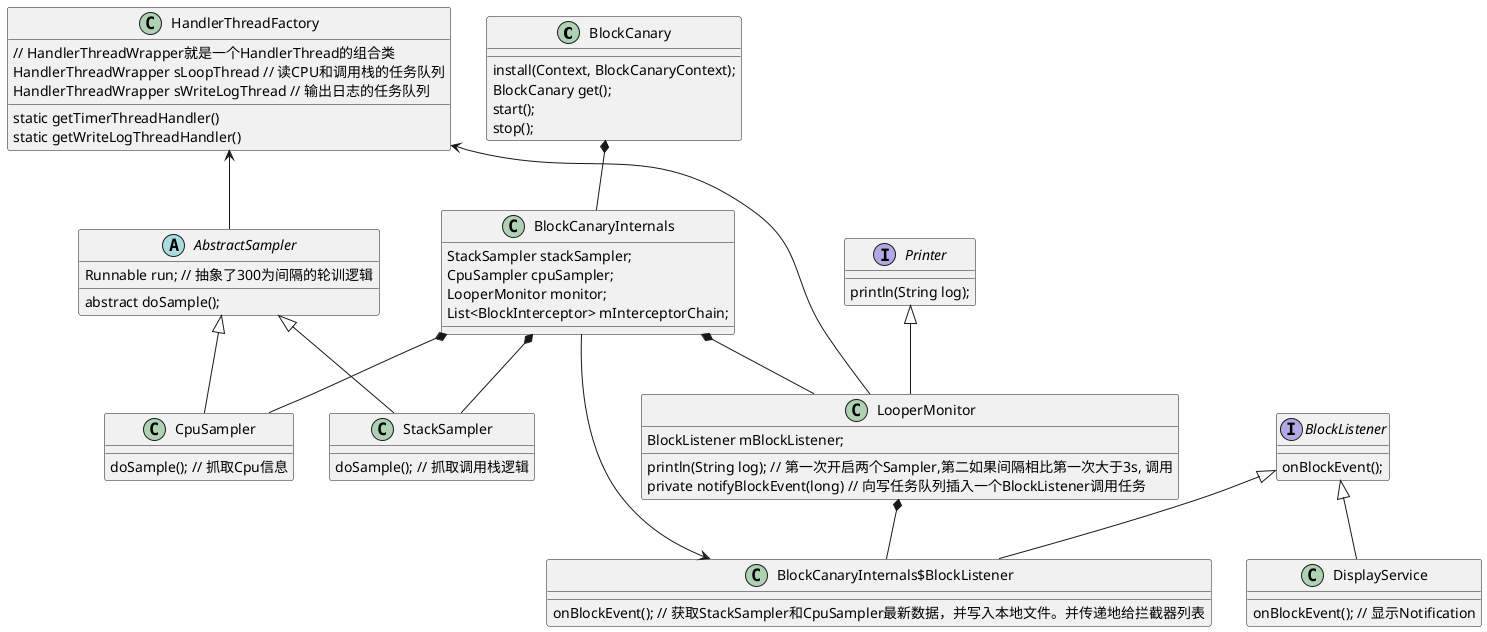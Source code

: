 @startuml
'https://plantuml.com/class-diagram

class BlockCanary {
install(Context, BlockCanaryContext);
BlockCanary get();
start();
stop();
}

class BlockCanaryInternals {
StackSampler stackSampler;
CpuSampler cpuSampler;
LooperMonitor monitor;
List<BlockInterceptor> mInterceptorChain;
}


abstract class AbstractSampler {
Runnable run; // 抽象了300为间隔的轮训逻辑
abstract doSample();
}

class StackSampler {
doSample(); // 抓取调用栈逻辑
}

class CpuSampler {
doSample(); // 抓取Cpu信息
}

interface Printer {
println(String log);
}

class LooperMonitor {
BlockListener mBlockListener;
println(String log); // 第一次开启两个Sampler,第二如果间隔相比第一次大于3s, 调用
private notifyBlockEvent(long) // 向写任务队列插入一个BlockListener调用任务
}

interface BlockListener {
onBlockEvent();
}

class BlockCanaryInternals$BlockListener {
onBlockEvent(); // 获取StackSampler和CpuSampler最新数据，并写入本地文件。并传递地给拦截器列表
}

class DisplayService {
onBlockEvent(); // 显示Notification
}


class HandlerThreadFactory {
// HandlerThreadWrapper就是一个HandlerThread的组合类
HandlerThreadWrapper sLoopThread // 读CPU和调用栈的任务队列
HandlerThreadWrapper sWriteLogThread // 输出日志的任务队列
static getTimerThreadHandler()
static getWriteLogThreadHandler()
}



BlockCanary *-- BlockCanaryInternals
AbstractSampler <|-- CpuSampler
AbstractSampler <|-- StackSampler
Printer <|-- LooperMonitor
BlockCanaryInternals *-- StackSampler
BlockCanaryInternals *-- CpuSampler
BlockCanaryInternals *-- LooperMonitor
BlockListener <|-- BlockCanaryInternals$BlockListener
BlockCanaryInternals --> BlockCanaryInternals$BlockListener
BlockListener <|-- DisplayService
LooperMonitor *-- BlockCanaryInternals$BlockListener
HandlerThreadFactory <-- AbstractSampler
HandlerThreadFactory <-- LooperMonitor


@enduml

